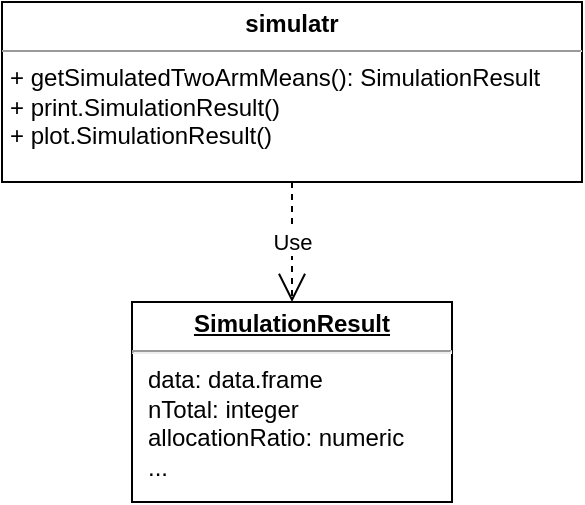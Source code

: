 <mxfile version="20.7.4" type="device"><diagram id="zGXPbJUItGQx68PkCAD8" name="Seite-1"><mxGraphModel dx="1421" dy="824" grid="1" gridSize="10" guides="1" tooltips="1" connect="1" arrows="1" fold="1" page="1" pageScale="1" pageWidth="827" pageHeight="1169" math="0" shadow="0"><root><mxCell id="0"/><mxCell id="1" parent="0"/><mxCell id="YOZAqW83sZ5ogzxUFceL-2" value="&lt;p style=&quot;margin:0px;margin-top:4px;text-align:center;&quot;&gt;&lt;b&gt;simulatr&lt;/b&gt;&lt;/p&gt;&lt;hr size=&quot;1&quot;&gt;&lt;p style=&quot;margin:0px;margin-left:4px;&quot;&gt;&lt;/p&gt;&lt;p style=&quot;margin:0px;margin-left:4px;&quot;&gt;+ getSimulatedTwoArmMeans(): SimulationResult&lt;/p&gt;&lt;p style=&quot;margin:0px;margin-left:4px;&quot;&gt;+ print.SimulationResult()&lt;/p&gt;&lt;p style=&quot;margin:0px;margin-left:4px;&quot;&gt;+ plot.SimulationResult()&lt;/p&gt;" style="verticalAlign=top;align=left;overflow=fill;fontSize=12;fontFamily=Helvetica;html=1;" vertex="1" parent="1"><mxGeometry x="230" y="170" width="290" height="90" as="geometry"/></mxCell><mxCell id="YOZAqW83sZ5ogzxUFceL-3" value="&lt;p style=&quot;margin:0px;margin-top:4px;text-align:center;text-decoration:underline;&quot;&gt;&lt;b&gt;SimulationResult&lt;/b&gt;&lt;/p&gt;&lt;hr&gt;&lt;p style=&quot;margin:0px;margin-left:8px;&quot;&gt;data: data.frame&lt;/p&gt;&lt;p style=&quot;margin:0px;margin-left:8px;&quot;&gt;nTotal: integer&lt;br&gt;allocationRatio: numeric&lt;br&gt;&lt;/p&gt;&lt;p style=&quot;margin:0px;margin-left:8px;&quot;&gt;...&lt;/p&gt;&lt;p style=&quot;margin:0px;margin-left:8px;&quot;&gt;&lt;br&gt;&lt;/p&gt;" style="verticalAlign=top;align=left;overflow=fill;fontSize=12;fontFamily=Helvetica;html=1;" vertex="1" parent="1"><mxGeometry x="295" y="320" width="160" height="100" as="geometry"/></mxCell><mxCell id="YOZAqW83sZ5ogzxUFceL-4" value="Use" style="endArrow=open;endSize=12;dashed=1;html=1;rounded=0;exitX=0.5;exitY=1;exitDx=0;exitDy=0;" edge="1" parent="1" source="YOZAqW83sZ5ogzxUFceL-2" target="YOZAqW83sZ5ogzxUFceL-3"><mxGeometry width="160" relative="1" as="geometry"><mxPoint x="330" y="420" as="sourcePoint"/><mxPoint x="490" y="420" as="targetPoint"/></mxGeometry></mxCell></root></mxGraphModel></diagram></mxfile>